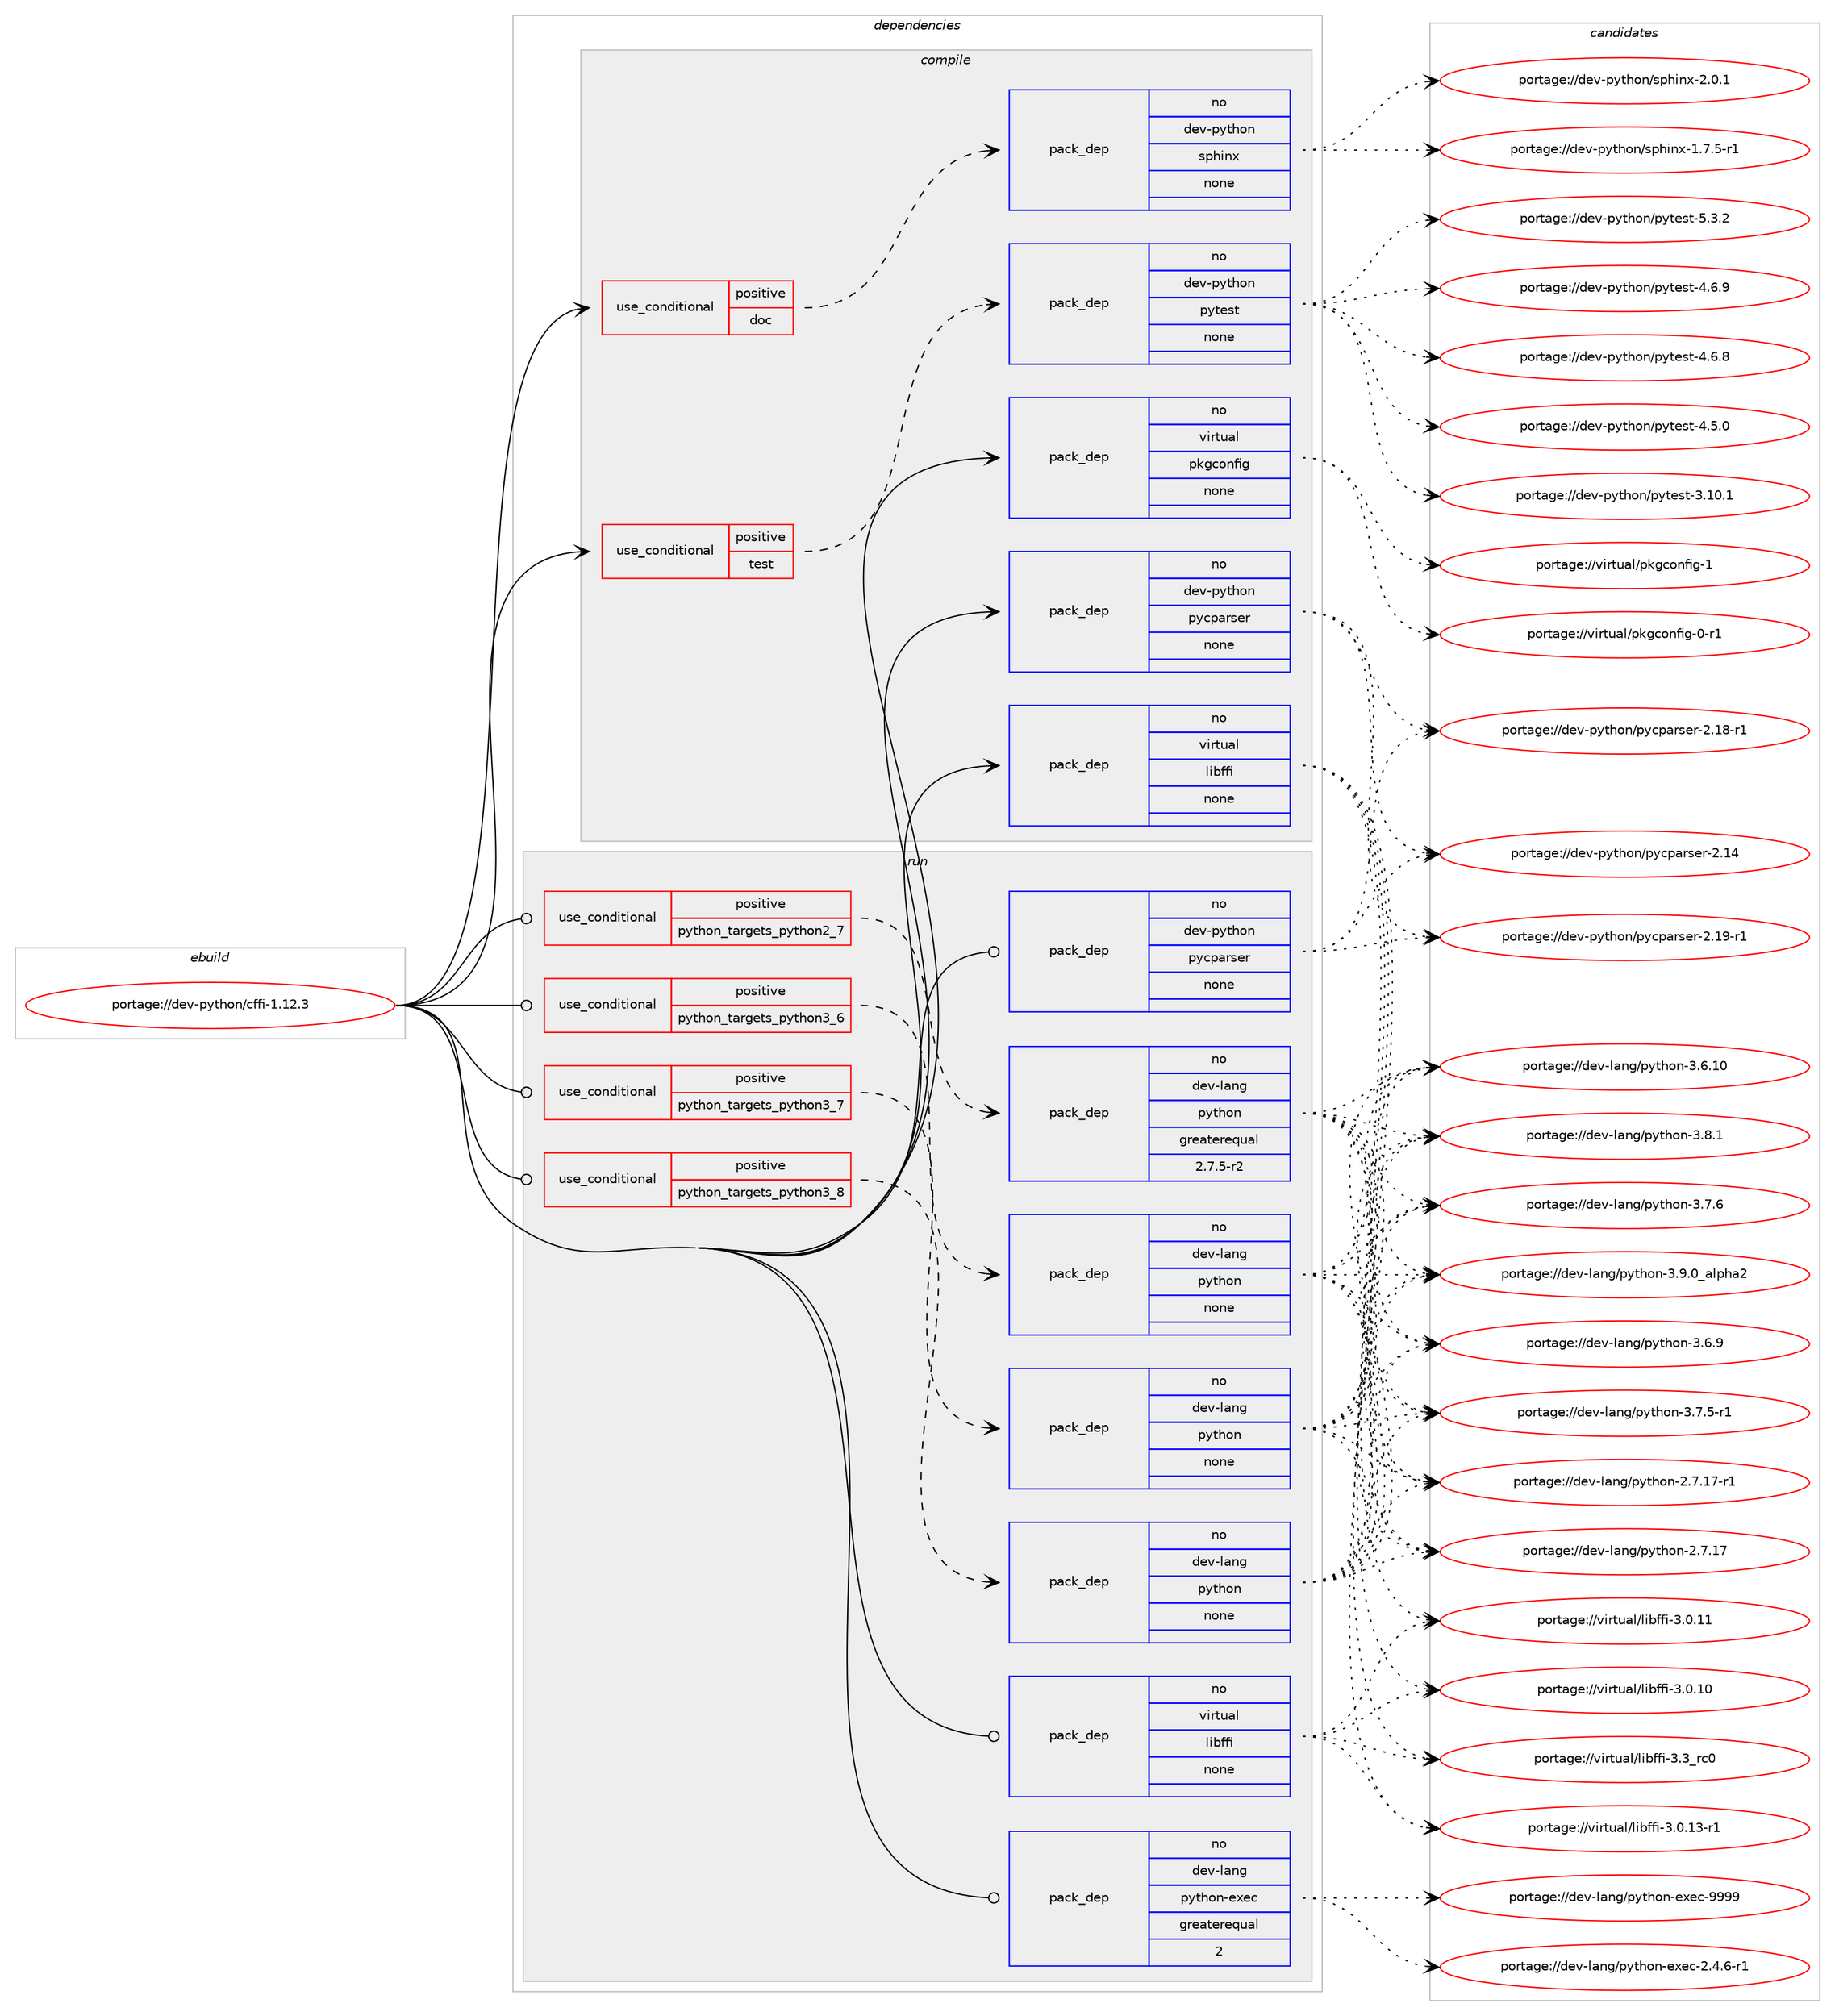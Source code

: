 digraph prolog {

# *************
# Graph options
# *************

newrank=true;
concentrate=true;
compound=true;
graph [rankdir=LR,fontname=Helvetica,fontsize=10,ranksep=1.5];#, ranksep=2.5, nodesep=0.2];
edge  [arrowhead=vee];
node  [fontname=Helvetica,fontsize=10];

# **********
# The ebuild
# **********

subgraph cluster_leftcol {
color=gray;
rank=same;
label=<<i>ebuild</i>>;
id [label="portage://dev-python/cffi-1.12.3", color=red, width=4, href="../dev-python/cffi-1.12.3.svg"];
}

# ****************
# The dependencies
# ****************

subgraph cluster_midcol {
color=gray;
label=<<i>dependencies</i>>;
subgraph cluster_compile {
fillcolor="#eeeeee";
style=filled;
label=<<i>compile</i>>;
subgraph cond117916 {
dependency467608 [label=<<TABLE BORDER="0" CELLBORDER="1" CELLSPACING="0" CELLPADDING="4"><TR><TD ROWSPAN="3" CELLPADDING="10">use_conditional</TD></TR><TR><TD>positive</TD></TR><TR><TD>doc</TD></TR></TABLE>>, shape=none, color=red];
subgraph pack344685 {
dependency467609 [label=<<TABLE BORDER="0" CELLBORDER="1" CELLSPACING="0" CELLPADDING="4" WIDTH="220"><TR><TD ROWSPAN="6" CELLPADDING="30">pack_dep</TD></TR><TR><TD WIDTH="110">no</TD></TR><TR><TD>dev-python</TD></TR><TR><TD>sphinx</TD></TR><TR><TD>none</TD></TR><TR><TD></TD></TR></TABLE>>, shape=none, color=blue];
}
dependency467608:e -> dependency467609:w [weight=20,style="dashed",arrowhead="vee"];
}
id:e -> dependency467608:w [weight=20,style="solid",arrowhead="vee"];
subgraph cond117917 {
dependency467610 [label=<<TABLE BORDER="0" CELLBORDER="1" CELLSPACING="0" CELLPADDING="4"><TR><TD ROWSPAN="3" CELLPADDING="10">use_conditional</TD></TR><TR><TD>positive</TD></TR><TR><TD>test</TD></TR></TABLE>>, shape=none, color=red];
subgraph pack344686 {
dependency467611 [label=<<TABLE BORDER="0" CELLBORDER="1" CELLSPACING="0" CELLPADDING="4" WIDTH="220"><TR><TD ROWSPAN="6" CELLPADDING="30">pack_dep</TD></TR><TR><TD WIDTH="110">no</TD></TR><TR><TD>dev-python</TD></TR><TR><TD>pytest</TD></TR><TR><TD>none</TD></TR><TR><TD></TD></TR></TABLE>>, shape=none, color=blue];
}
dependency467610:e -> dependency467611:w [weight=20,style="dashed",arrowhead="vee"];
}
id:e -> dependency467610:w [weight=20,style="solid",arrowhead="vee"];
subgraph pack344687 {
dependency467612 [label=<<TABLE BORDER="0" CELLBORDER="1" CELLSPACING="0" CELLPADDING="4" WIDTH="220"><TR><TD ROWSPAN="6" CELLPADDING="30">pack_dep</TD></TR><TR><TD WIDTH="110">no</TD></TR><TR><TD>dev-python</TD></TR><TR><TD>pycparser</TD></TR><TR><TD>none</TD></TR><TR><TD></TD></TR></TABLE>>, shape=none, color=blue];
}
id:e -> dependency467612:w [weight=20,style="solid",arrowhead="vee"];
subgraph pack344688 {
dependency467613 [label=<<TABLE BORDER="0" CELLBORDER="1" CELLSPACING="0" CELLPADDING="4" WIDTH="220"><TR><TD ROWSPAN="6" CELLPADDING="30">pack_dep</TD></TR><TR><TD WIDTH="110">no</TD></TR><TR><TD>virtual</TD></TR><TR><TD>libffi</TD></TR><TR><TD>none</TD></TR><TR><TD></TD></TR></TABLE>>, shape=none, color=blue];
}
id:e -> dependency467613:w [weight=20,style="solid",arrowhead="vee"];
subgraph pack344689 {
dependency467614 [label=<<TABLE BORDER="0" CELLBORDER="1" CELLSPACING="0" CELLPADDING="4" WIDTH="220"><TR><TD ROWSPAN="6" CELLPADDING="30">pack_dep</TD></TR><TR><TD WIDTH="110">no</TD></TR><TR><TD>virtual</TD></TR><TR><TD>pkgconfig</TD></TR><TR><TD>none</TD></TR><TR><TD></TD></TR></TABLE>>, shape=none, color=blue];
}
id:e -> dependency467614:w [weight=20,style="solid",arrowhead="vee"];
}
subgraph cluster_compileandrun {
fillcolor="#eeeeee";
style=filled;
label=<<i>compile and run</i>>;
}
subgraph cluster_run {
fillcolor="#eeeeee";
style=filled;
label=<<i>run</i>>;
subgraph cond117918 {
dependency467615 [label=<<TABLE BORDER="0" CELLBORDER="1" CELLSPACING="0" CELLPADDING="4"><TR><TD ROWSPAN="3" CELLPADDING="10">use_conditional</TD></TR><TR><TD>positive</TD></TR><TR><TD>python_targets_python2_7</TD></TR></TABLE>>, shape=none, color=red];
subgraph pack344690 {
dependency467616 [label=<<TABLE BORDER="0" CELLBORDER="1" CELLSPACING="0" CELLPADDING="4" WIDTH="220"><TR><TD ROWSPAN="6" CELLPADDING="30">pack_dep</TD></TR><TR><TD WIDTH="110">no</TD></TR><TR><TD>dev-lang</TD></TR><TR><TD>python</TD></TR><TR><TD>greaterequal</TD></TR><TR><TD>2.7.5-r2</TD></TR></TABLE>>, shape=none, color=blue];
}
dependency467615:e -> dependency467616:w [weight=20,style="dashed",arrowhead="vee"];
}
id:e -> dependency467615:w [weight=20,style="solid",arrowhead="odot"];
subgraph cond117919 {
dependency467617 [label=<<TABLE BORDER="0" CELLBORDER="1" CELLSPACING="0" CELLPADDING="4"><TR><TD ROWSPAN="3" CELLPADDING="10">use_conditional</TD></TR><TR><TD>positive</TD></TR><TR><TD>python_targets_python3_6</TD></TR></TABLE>>, shape=none, color=red];
subgraph pack344691 {
dependency467618 [label=<<TABLE BORDER="0" CELLBORDER="1" CELLSPACING="0" CELLPADDING="4" WIDTH="220"><TR><TD ROWSPAN="6" CELLPADDING="30">pack_dep</TD></TR><TR><TD WIDTH="110">no</TD></TR><TR><TD>dev-lang</TD></TR><TR><TD>python</TD></TR><TR><TD>none</TD></TR><TR><TD></TD></TR></TABLE>>, shape=none, color=blue];
}
dependency467617:e -> dependency467618:w [weight=20,style="dashed",arrowhead="vee"];
}
id:e -> dependency467617:w [weight=20,style="solid",arrowhead="odot"];
subgraph cond117920 {
dependency467619 [label=<<TABLE BORDER="0" CELLBORDER="1" CELLSPACING="0" CELLPADDING="4"><TR><TD ROWSPAN="3" CELLPADDING="10">use_conditional</TD></TR><TR><TD>positive</TD></TR><TR><TD>python_targets_python3_7</TD></TR></TABLE>>, shape=none, color=red];
subgraph pack344692 {
dependency467620 [label=<<TABLE BORDER="0" CELLBORDER="1" CELLSPACING="0" CELLPADDING="4" WIDTH="220"><TR><TD ROWSPAN="6" CELLPADDING="30">pack_dep</TD></TR><TR><TD WIDTH="110">no</TD></TR><TR><TD>dev-lang</TD></TR><TR><TD>python</TD></TR><TR><TD>none</TD></TR><TR><TD></TD></TR></TABLE>>, shape=none, color=blue];
}
dependency467619:e -> dependency467620:w [weight=20,style="dashed",arrowhead="vee"];
}
id:e -> dependency467619:w [weight=20,style="solid",arrowhead="odot"];
subgraph cond117921 {
dependency467621 [label=<<TABLE BORDER="0" CELLBORDER="1" CELLSPACING="0" CELLPADDING="4"><TR><TD ROWSPAN="3" CELLPADDING="10">use_conditional</TD></TR><TR><TD>positive</TD></TR><TR><TD>python_targets_python3_8</TD></TR></TABLE>>, shape=none, color=red];
subgraph pack344693 {
dependency467622 [label=<<TABLE BORDER="0" CELLBORDER="1" CELLSPACING="0" CELLPADDING="4" WIDTH="220"><TR><TD ROWSPAN="6" CELLPADDING="30">pack_dep</TD></TR><TR><TD WIDTH="110">no</TD></TR><TR><TD>dev-lang</TD></TR><TR><TD>python</TD></TR><TR><TD>none</TD></TR><TR><TD></TD></TR></TABLE>>, shape=none, color=blue];
}
dependency467621:e -> dependency467622:w [weight=20,style="dashed",arrowhead="vee"];
}
id:e -> dependency467621:w [weight=20,style="solid",arrowhead="odot"];
subgraph pack344694 {
dependency467623 [label=<<TABLE BORDER="0" CELLBORDER="1" CELLSPACING="0" CELLPADDING="4" WIDTH="220"><TR><TD ROWSPAN="6" CELLPADDING="30">pack_dep</TD></TR><TR><TD WIDTH="110">no</TD></TR><TR><TD>dev-lang</TD></TR><TR><TD>python-exec</TD></TR><TR><TD>greaterequal</TD></TR><TR><TD>2</TD></TR></TABLE>>, shape=none, color=blue];
}
id:e -> dependency467623:w [weight=20,style="solid",arrowhead="odot"];
subgraph pack344695 {
dependency467624 [label=<<TABLE BORDER="0" CELLBORDER="1" CELLSPACING="0" CELLPADDING="4" WIDTH="220"><TR><TD ROWSPAN="6" CELLPADDING="30">pack_dep</TD></TR><TR><TD WIDTH="110">no</TD></TR><TR><TD>dev-python</TD></TR><TR><TD>pycparser</TD></TR><TR><TD>none</TD></TR><TR><TD></TD></TR></TABLE>>, shape=none, color=blue];
}
id:e -> dependency467624:w [weight=20,style="solid",arrowhead="odot"];
subgraph pack344696 {
dependency467625 [label=<<TABLE BORDER="0" CELLBORDER="1" CELLSPACING="0" CELLPADDING="4" WIDTH="220"><TR><TD ROWSPAN="6" CELLPADDING="30">pack_dep</TD></TR><TR><TD WIDTH="110">no</TD></TR><TR><TD>virtual</TD></TR><TR><TD>libffi</TD></TR><TR><TD>none</TD></TR><TR><TD></TD></TR></TABLE>>, shape=none, color=blue];
}
id:e -> dependency467625:w [weight=20,style="solid",arrowhead="odot"];
}
}

# **************
# The candidates
# **************

subgraph cluster_choices {
rank=same;
color=gray;
label=<<i>candidates</i>>;

subgraph choice344685 {
color=black;
nodesep=1;
choice1001011184511212111610411111047115112104105110120455046484649 [label="portage://dev-python/sphinx-2.0.1", color=red, width=4,href="../dev-python/sphinx-2.0.1.svg"];
choice10010111845112121116104111110471151121041051101204549465546534511449 [label="portage://dev-python/sphinx-1.7.5-r1", color=red, width=4,href="../dev-python/sphinx-1.7.5-r1.svg"];
dependency467609:e -> choice1001011184511212111610411111047115112104105110120455046484649:w [style=dotted,weight="100"];
dependency467609:e -> choice10010111845112121116104111110471151121041051101204549465546534511449:w [style=dotted,weight="100"];
}
subgraph choice344686 {
color=black;
nodesep=1;
choice1001011184511212111610411111047112121116101115116455346514650 [label="portage://dev-python/pytest-5.3.2", color=red, width=4,href="../dev-python/pytest-5.3.2.svg"];
choice1001011184511212111610411111047112121116101115116455246544657 [label="portage://dev-python/pytest-4.6.9", color=red, width=4,href="../dev-python/pytest-4.6.9.svg"];
choice1001011184511212111610411111047112121116101115116455246544656 [label="portage://dev-python/pytest-4.6.8", color=red, width=4,href="../dev-python/pytest-4.6.8.svg"];
choice1001011184511212111610411111047112121116101115116455246534648 [label="portage://dev-python/pytest-4.5.0", color=red, width=4,href="../dev-python/pytest-4.5.0.svg"];
choice100101118451121211161041111104711212111610111511645514649484649 [label="portage://dev-python/pytest-3.10.1", color=red, width=4,href="../dev-python/pytest-3.10.1.svg"];
dependency467611:e -> choice1001011184511212111610411111047112121116101115116455346514650:w [style=dotted,weight="100"];
dependency467611:e -> choice1001011184511212111610411111047112121116101115116455246544657:w [style=dotted,weight="100"];
dependency467611:e -> choice1001011184511212111610411111047112121116101115116455246544656:w [style=dotted,weight="100"];
dependency467611:e -> choice1001011184511212111610411111047112121116101115116455246534648:w [style=dotted,weight="100"];
dependency467611:e -> choice100101118451121211161041111104711212111610111511645514649484649:w [style=dotted,weight="100"];
}
subgraph choice344687 {
color=black;
nodesep=1;
choice1001011184511212111610411111047112121991129711411510111445504649574511449 [label="portage://dev-python/pycparser-2.19-r1", color=red, width=4,href="../dev-python/pycparser-2.19-r1.svg"];
choice1001011184511212111610411111047112121991129711411510111445504649564511449 [label="portage://dev-python/pycparser-2.18-r1", color=red, width=4,href="../dev-python/pycparser-2.18-r1.svg"];
choice100101118451121211161041111104711212199112971141151011144550464952 [label="portage://dev-python/pycparser-2.14", color=red, width=4,href="../dev-python/pycparser-2.14.svg"];
dependency467612:e -> choice1001011184511212111610411111047112121991129711411510111445504649574511449:w [style=dotted,weight="100"];
dependency467612:e -> choice1001011184511212111610411111047112121991129711411510111445504649564511449:w [style=dotted,weight="100"];
dependency467612:e -> choice100101118451121211161041111104711212199112971141151011144550464952:w [style=dotted,weight="100"];
}
subgraph choice344688 {
color=black;
nodesep=1;
choice11810511411611797108471081059810210210545514651951149948 [label="portage://virtual/libffi-3.3_rc0", color=red, width=4,href="../virtual/libffi-3.3_rc0.svg"];
choice118105114116117971084710810598102102105455146484649514511449 [label="portage://virtual/libffi-3.0.13-r1", color=red, width=4,href="../virtual/libffi-3.0.13-r1.svg"];
choice11810511411611797108471081059810210210545514648464949 [label="portage://virtual/libffi-3.0.11", color=red, width=4,href="../virtual/libffi-3.0.11.svg"];
choice11810511411611797108471081059810210210545514648464948 [label="portage://virtual/libffi-3.0.10", color=red, width=4,href="../virtual/libffi-3.0.10.svg"];
dependency467613:e -> choice11810511411611797108471081059810210210545514651951149948:w [style=dotted,weight="100"];
dependency467613:e -> choice118105114116117971084710810598102102105455146484649514511449:w [style=dotted,weight="100"];
dependency467613:e -> choice11810511411611797108471081059810210210545514648464949:w [style=dotted,weight="100"];
dependency467613:e -> choice11810511411611797108471081059810210210545514648464948:w [style=dotted,weight="100"];
}
subgraph choice344689 {
color=black;
nodesep=1;
choice1181051141161179710847112107103991111101021051034549 [label="portage://virtual/pkgconfig-1", color=red, width=4,href="../virtual/pkgconfig-1.svg"];
choice11810511411611797108471121071039911111010210510345484511449 [label="portage://virtual/pkgconfig-0-r1", color=red, width=4,href="../virtual/pkgconfig-0-r1.svg"];
dependency467614:e -> choice1181051141161179710847112107103991111101021051034549:w [style=dotted,weight="100"];
dependency467614:e -> choice11810511411611797108471121071039911111010210510345484511449:w [style=dotted,weight="100"];
}
subgraph choice344690 {
color=black;
nodesep=1;
choice10010111845108971101034711212111610411111045514657464895971081121049750 [label="portage://dev-lang/python-3.9.0_alpha2", color=red, width=4,href="../dev-lang/python-3.9.0_alpha2.svg"];
choice100101118451089711010347112121116104111110455146564649 [label="portage://dev-lang/python-3.8.1", color=red, width=4,href="../dev-lang/python-3.8.1.svg"];
choice100101118451089711010347112121116104111110455146554654 [label="portage://dev-lang/python-3.7.6", color=red, width=4,href="../dev-lang/python-3.7.6.svg"];
choice1001011184510897110103471121211161041111104551465546534511449 [label="portage://dev-lang/python-3.7.5-r1", color=red, width=4,href="../dev-lang/python-3.7.5-r1.svg"];
choice100101118451089711010347112121116104111110455146544657 [label="portage://dev-lang/python-3.6.9", color=red, width=4,href="../dev-lang/python-3.6.9.svg"];
choice10010111845108971101034711212111610411111045514654464948 [label="portage://dev-lang/python-3.6.10", color=red, width=4,href="../dev-lang/python-3.6.10.svg"];
choice100101118451089711010347112121116104111110455046554649554511449 [label="portage://dev-lang/python-2.7.17-r1", color=red, width=4,href="../dev-lang/python-2.7.17-r1.svg"];
choice10010111845108971101034711212111610411111045504655464955 [label="portage://dev-lang/python-2.7.17", color=red, width=4,href="../dev-lang/python-2.7.17.svg"];
dependency467616:e -> choice10010111845108971101034711212111610411111045514657464895971081121049750:w [style=dotted,weight="100"];
dependency467616:e -> choice100101118451089711010347112121116104111110455146564649:w [style=dotted,weight="100"];
dependency467616:e -> choice100101118451089711010347112121116104111110455146554654:w [style=dotted,weight="100"];
dependency467616:e -> choice1001011184510897110103471121211161041111104551465546534511449:w [style=dotted,weight="100"];
dependency467616:e -> choice100101118451089711010347112121116104111110455146544657:w [style=dotted,weight="100"];
dependency467616:e -> choice10010111845108971101034711212111610411111045514654464948:w [style=dotted,weight="100"];
dependency467616:e -> choice100101118451089711010347112121116104111110455046554649554511449:w [style=dotted,weight="100"];
dependency467616:e -> choice10010111845108971101034711212111610411111045504655464955:w [style=dotted,weight="100"];
}
subgraph choice344691 {
color=black;
nodesep=1;
choice10010111845108971101034711212111610411111045514657464895971081121049750 [label="portage://dev-lang/python-3.9.0_alpha2", color=red, width=4,href="../dev-lang/python-3.9.0_alpha2.svg"];
choice100101118451089711010347112121116104111110455146564649 [label="portage://dev-lang/python-3.8.1", color=red, width=4,href="../dev-lang/python-3.8.1.svg"];
choice100101118451089711010347112121116104111110455146554654 [label="portage://dev-lang/python-3.7.6", color=red, width=4,href="../dev-lang/python-3.7.6.svg"];
choice1001011184510897110103471121211161041111104551465546534511449 [label="portage://dev-lang/python-3.7.5-r1", color=red, width=4,href="../dev-lang/python-3.7.5-r1.svg"];
choice100101118451089711010347112121116104111110455146544657 [label="portage://dev-lang/python-3.6.9", color=red, width=4,href="../dev-lang/python-3.6.9.svg"];
choice10010111845108971101034711212111610411111045514654464948 [label="portage://dev-lang/python-3.6.10", color=red, width=4,href="../dev-lang/python-3.6.10.svg"];
choice100101118451089711010347112121116104111110455046554649554511449 [label="portage://dev-lang/python-2.7.17-r1", color=red, width=4,href="../dev-lang/python-2.7.17-r1.svg"];
choice10010111845108971101034711212111610411111045504655464955 [label="portage://dev-lang/python-2.7.17", color=red, width=4,href="../dev-lang/python-2.7.17.svg"];
dependency467618:e -> choice10010111845108971101034711212111610411111045514657464895971081121049750:w [style=dotted,weight="100"];
dependency467618:e -> choice100101118451089711010347112121116104111110455146564649:w [style=dotted,weight="100"];
dependency467618:e -> choice100101118451089711010347112121116104111110455146554654:w [style=dotted,weight="100"];
dependency467618:e -> choice1001011184510897110103471121211161041111104551465546534511449:w [style=dotted,weight="100"];
dependency467618:e -> choice100101118451089711010347112121116104111110455146544657:w [style=dotted,weight="100"];
dependency467618:e -> choice10010111845108971101034711212111610411111045514654464948:w [style=dotted,weight="100"];
dependency467618:e -> choice100101118451089711010347112121116104111110455046554649554511449:w [style=dotted,weight="100"];
dependency467618:e -> choice10010111845108971101034711212111610411111045504655464955:w [style=dotted,weight="100"];
}
subgraph choice344692 {
color=black;
nodesep=1;
choice10010111845108971101034711212111610411111045514657464895971081121049750 [label="portage://dev-lang/python-3.9.0_alpha2", color=red, width=4,href="../dev-lang/python-3.9.0_alpha2.svg"];
choice100101118451089711010347112121116104111110455146564649 [label="portage://dev-lang/python-3.8.1", color=red, width=4,href="../dev-lang/python-3.8.1.svg"];
choice100101118451089711010347112121116104111110455146554654 [label="portage://dev-lang/python-3.7.6", color=red, width=4,href="../dev-lang/python-3.7.6.svg"];
choice1001011184510897110103471121211161041111104551465546534511449 [label="portage://dev-lang/python-3.7.5-r1", color=red, width=4,href="../dev-lang/python-3.7.5-r1.svg"];
choice100101118451089711010347112121116104111110455146544657 [label="portage://dev-lang/python-3.6.9", color=red, width=4,href="../dev-lang/python-3.6.9.svg"];
choice10010111845108971101034711212111610411111045514654464948 [label="portage://dev-lang/python-3.6.10", color=red, width=4,href="../dev-lang/python-3.6.10.svg"];
choice100101118451089711010347112121116104111110455046554649554511449 [label="portage://dev-lang/python-2.7.17-r1", color=red, width=4,href="../dev-lang/python-2.7.17-r1.svg"];
choice10010111845108971101034711212111610411111045504655464955 [label="portage://dev-lang/python-2.7.17", color=red, width=4,href="../dev-lang/python-2.7.17.svg"];
dependency467620:e -> choice10010111845108971101034711212111610411111045514657464895971081121049750:w [style=dotted,weight="100"];
dependency467620:e -> choice100101118451089711010347112121116104111110455146564649:w [style=dotted,weight="100"];
dependency467620:e -> choice100101118451089711010347112121116104111110455146554654:w [style=dotted,weight="100"];
dependency467620:e -> choice1001011184510897110103471121211161041111104551465546534511449:w [style=dotted,weight="100"];
dependency467620:e -> choice100101118451089711010347112121116104111110455146544657:w [style=dotted,weight="100"];
dependency467620:e -> choice10010111845108971101034711212111610411111045514654464948:w [style=dotted,weight="100"];
dependency467620:e -> choice100101118451089711010347112121116104111110455046554649554511449:w [style=dotted,weight="100"];
dependency467620:e -> choice10010111845108971101034711212111610411111045504655464955:w [style=dotted,weight="100"];
}
subgraph choice344693 {
color=black;
nodesep=1;
choice10010111845108971101034711212111610411111045514657464895971081121049750 [label="portage://dev-lang/python-3.9.0_alpha2", color=red, width=4,href="../dev-lang/python-3.9.0_alpha2.svg"];
choice100101118451089711010347112121116104111110455146564649 [label="portage://dev-lang/python-3.8.1", color=red, width=4,href="../dev-lang/python-3.8.1.svg"];
choice100101118451089711010347112121116104111110455146554654 [label="portage://dev-lang/python-3.7.6", color=red, width=4,href="../dev-lang/python-3.7.6.svg"];
choice1001011184510897110103471121211161041111104551465546534511449 [label="portage://dev-lang/python-3.7.5-r1", color=red, width=4,href="../dev-lang/python-3.7.5-r1.svg"];
choice100101118451089711010347112121116104111110455146544657 [label="portage://dev-lang/python-3.6.9", color=red, width=4,href="../dev-lang/python-3.6.9.svg"];
choice10010111845108971101034711212111610411111045514654464948 [label="portage://dev-lang/python-3.6.10", color=red, width=4,href="../dev-lang/python-3.6.10.svg"];
choice100101118451089711010347112121116104111110455046554649554511449 [label="portage://dev-lang/python-2.7.17-r1", color=red, width=4,href="../dev-lang/python-2.7.17-r1.svg"];
choice10010111845108971101034711212111610411111045504655464955 [label="portage://dev-lang/python-2.7.17", color=red, width=4,href="../dev-lang/python-2.7.17.svg"];
dependency467622:e -> choice10010111845108971101034711212111610411111045514657464895971081121049750:w [style=dotted,weight="100"];
dependency467622:e -> choice100101118451089711010347112121116104111110455146564649:w [style=dotted,weight="100"];
dependency467622:e -> choice100101118451089711010347112121116104111110455146554654:w [style=dotted,weight="100"];
dependency467622:e -> choice1001011184510897110103471121211161041111104551465546534511449:w [style=dotted,weight="100"];
dependency467622:e -> choice100101118451089711010347112121116104111110455146544657:w [style=dotted,weight="100"];
dependency467622:e -> choice10010111845108971101034711212111610411111045514654464948:w [style=dotted,weight="100"];
dependency467622:e -> choice100101118451089711010347112121116104111110455046554649554511449:w [style=dotted,weight="100"];
dependency467622:e -> choice10010111845108971101034711212111610411111045504655464955:w [style=dotted,weight="100"];
}
subgraph choice344694 {
color=black;
nodesep=1;
choice10010111845108971101034711212111610411111045101120101994557575757 [label="portage://dev-lang/python-exec-9999", color=red, width=4,href="../dev-lang/python-exec-9999.svg"];
choice10010111845108971101034711212111610411111045101120101994550465246544511449 [label="portage://dev-lang/python-exec-2.4.6-r1", color=red, width=4,href="../dev-lang/python-exec-2.4.6-r1.svg"];
dependency467623:e -> choice10010111845108971101034711212111610411111045101120101994557575757:w [style=dotted,weight="100"];
dependency467623:e -> choice10010111845108971101034711212111610411111045101120101994550465246544511449:w [style=dotted,weight="100"];
}
subgraph choice344695 {
color=black;
nodesep=1;
choice1001011184511212111610411111047112121991129711411510111445504649574511449 [label="portage://dev-python/pycparser-2.19-r1", color=red, width=4,href="../dev-python/pycparser-2.19-r1.svg"];
choice1001011184511212111610411111047112121991129711411510111445504649564511449 [label="portage://dev-python/pycparser-2.18-r1", color=red, width=4,href="../dev-python/pycparser-2.18-r1.svg"];
choice100101118451121211161041111104711212199112971141151011144550464952 [label="portage://dev-python/pycparser-2.14", color=red, width=4,href="../dev-python/pycparser-2.14.svg"];
dependency467624:e -> choice1001011184511212111610411111047112121991129711411510111445504649574511449:w [style=dotted,weight="100"];
dependency467624:e -> choice1001011184511212111610411111047112121991129711411510111445504649564511449:w [style=dotted,weight="100"];
dependency467624:e -> choice100101118451121211161041111104711212199112971141151011144550464952:w [style=dotted,weight="100"];
}
subgraph choice344696 {
color=black;
nodesep=1;
choice11810511411611797108471081059810210210545514651951149948 [label="portage://virtual/libffi-3.3_rc0", color=red, width=4,href="../virtual/libffi-3.3_rc0.svg"];
choice118105114116117971084710810598102102105455146484649514511449 [label="portage://virtual/libffi-3.0.13-r1", color=red, width=4,href="../virtual/libffi-3.0.13-r1.svg"];
choice11810511411611797108471081059810210210545514648464949 [label="portage://virtual/libffi-3.0.11", color=red, width=4,href="../virtual/libffi-3.0.11.svg"];
choice11810511411611797108471081059810210210545514648464948 [label="portage://virtual/libffi-3.0.10", color=red, width=4,href="../virtual/libffi-3.0.10.svg"];
dependency467625:e -> choice11810511411611797108471081059810210210545514651951149948:w [style=dotted,weight="100"];
dependency467625:e -> choice118105114116117971084710810598102102105455146484649514511449:w [style=dotted,weight="100"];
dependency467625:e -> choice11810511411611797108471081059810210210545514648464949:w [style=dotted,weight="100"];
dependency467625:e -> choice11810511411611797108471081059810210210545514648464948:w [style=dotted,weight="100"];
}
}

}
